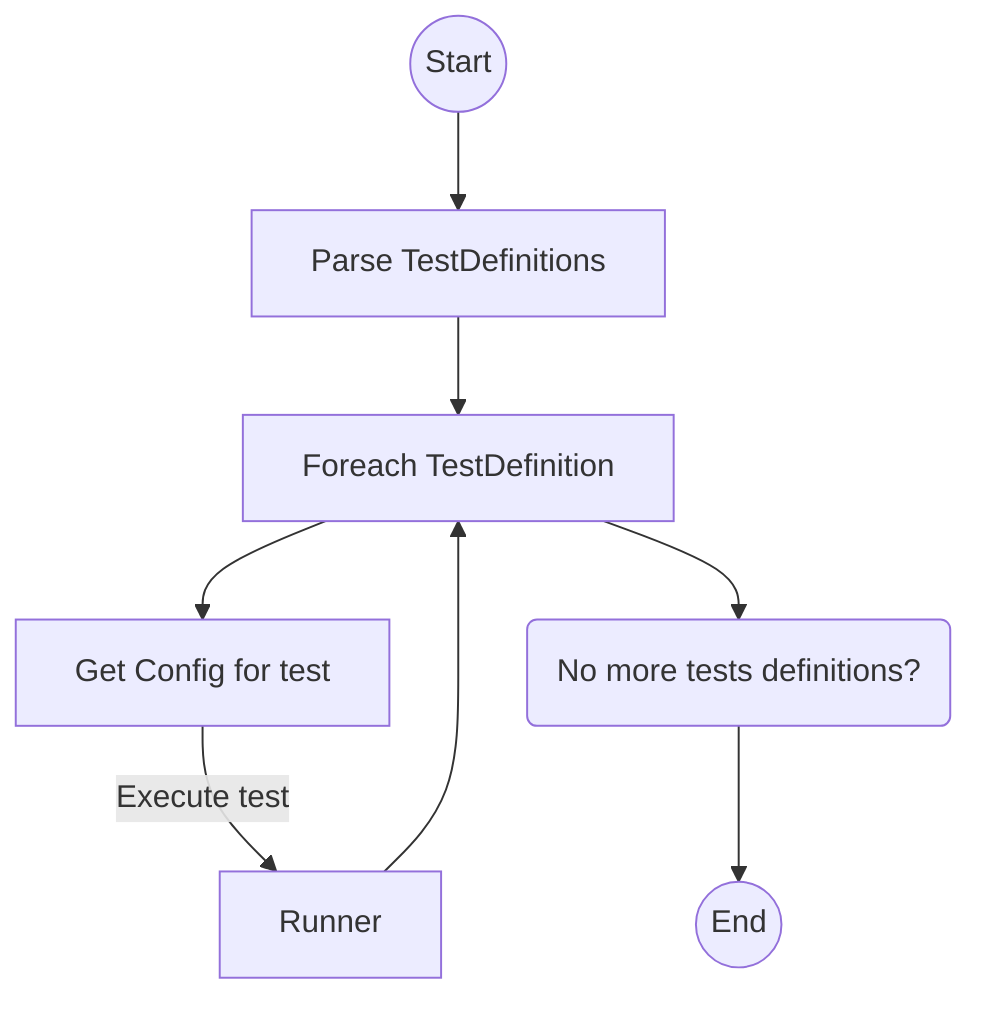 graph TD;
    Start((Start))-->TestDefinitions[Parse TestDefinitions];
    TestDefinitions-->ForeachTest[Foreach TestDefinition];
    ForeachTest-->GetConfigForTestDef[Get Config for test];
    GetConfigForTestDef-->|Execute test|Runner
    Runner-->ForeachTest
    ForeachTest-->NoMoreTests
    NoMoreTests(No more tests definitions?)-->End((End));